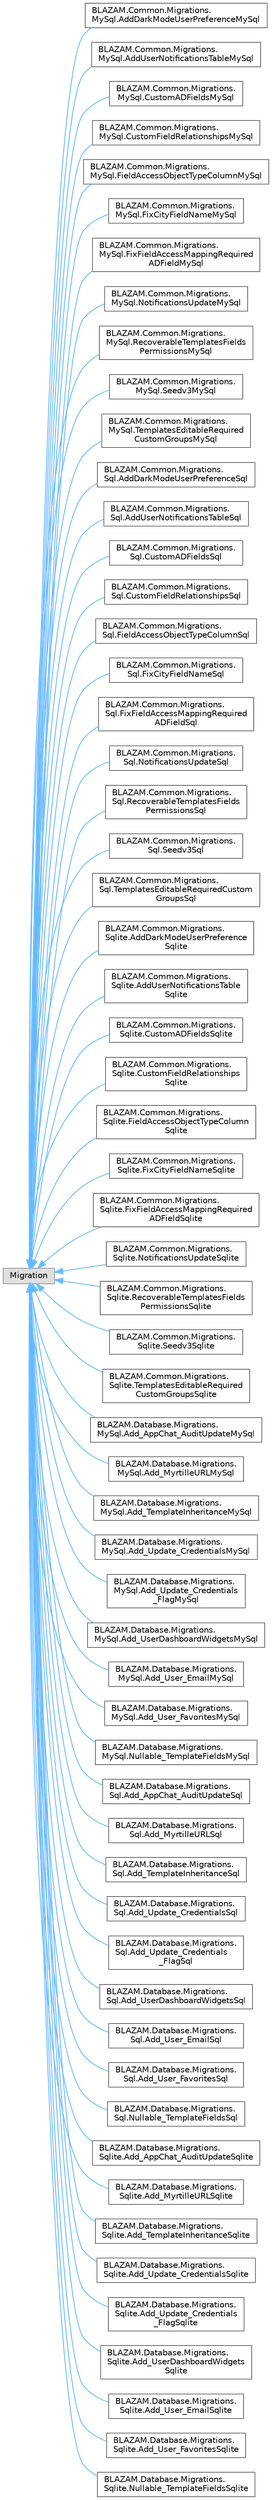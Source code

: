 digraph "Graphical Class Hierarchy"
{
 // LATEX_PDF_SIZE
  bgcolor="transparent";
  edge [fontname=Helvetica,fontsize=10,labelfontname=Helvetica,labelfontsize=10];
  node [fontname=Helvetica,fontsize=10,shape=box,height=0.2,width=0.4];
  rankdir="LR";
  Node0 [id="Node000000",label="Migration",height=0.2,width=0.4,color="grey60", fillcolor="#E0E0E0", style="filled",tooltip=" "];
  Node0 -> Node1 [id="edge170_Node000000_Node000001",dir="back",color="steelblue1",style="solid",tooltip=" "];
  Node1 [id="Node000001",label="BLAZAM.Common.Migrations.\lMySql.AddDarkModeUserPreferenceMySql",height=0.2,width=0.4,color="grey40", fillcolor="white", style="filled",URL="$class_b_l_a_z_a_m_1_1_common_1_1_migrations_1_1_my_sql_1_1_add_dark_mode_user_preference_my_sql.html",tooltip=" "];
  Node0 -> Node2 [id="edge171_Node000000_Node000002",dir="back",color="steelblue1",style="solid",tooltip=" "];
  Node2 [id="Node000002",label="BLAZAM.Common.Migrations.\lMySql.AddUserNotificationsTableMySql",height=0.2,width=0.4,color="grey40", fillcolor="white", style="filled",URL="$class_b_l_a_z_a_m_1_1_common_1_1_migrations_1_1_my_sql_1_1_add_user_notifications_table_my_sql.html",tooltip=" "];
  Node0 -> Node3 [id="edge172_Node000000_Node000003",dir="back",color="steelblue1",style="solid",tooltip=" "];
  Node3 [id="Node000003",label="BLAZAM.Common.Migrations.\lMySql.CustomADFieldsMySql",height=0.2,width=0.4,color="grey40", fillcolor="white", style="filled",URL="$class_b_l_a_z_a_m_1_1_common_1_1_migrations_1_1_my_sql_1_1_custom_a_d_fields_my_sql.html",tooltip=" "];
  Node0 -> Node4 [id="edge173_Node000000_Node000004",dir="back",color="steelblue1",style="solid",tooltip=" "];
  Node4 [id="Node000004",label="BLAZAM.Common.Migrations.\lMySql.CustomFieldRelationshipsMySql",height=0.2,width=0.4,color="grey40", fillcolor="white", style="filled",URL="$class_b_l_a_z_a_m_1_1_common_1_1_migrations_1_1_my_sql_1_1_custom_field_relationships_my_sql.html",tooltip=" "];
  Node0 -> Node5 [id="edge174_Node000000_Node000005",dir="back",color="steelblue1",style="solid",tooltip=" "];
  Node5 [id="Node000005",label="BLAZAM.Common.Migrations.\lMySql.FieldAccessObjectTypeColumnMySql",height=0.2,width=0.4,color="grey40", fillcolor="white", style="filled",URL="$class_b_l_a_z_a_m_1_1_common_1_1_migrations_1_1_my_sql_1_1_field_access_object_type_column_my_sql.html",tooltip=" "];
  Node0 -> Node6 [id="edge175_Node000000_Node000006",dir="back",color="steelblue1",style="solid",tooltip=" "];
  Node6 [id="Node000006",label="BLAZAM.Common.Migrations.\lMySql.FixCityFieldNameMySql",height=0.2,width=0.4,color="grey40", fillcolor="white", style="filled",URL="$class_b_l_a_z_a_m_1_1_common_1_1_migrations_1_1_my_sql_1_1_fix_city_field_name_my_sql.html",tooltip=" "];
  Node0 -> Node7 [id="edge176_Node000000_Node000007",dir="back",color="steelblue1",style="solid",tooltip=" "];
  Node7 [id="Node000007",label="BLAZAM.Common.Migrations.\lMySql.FixFieldAccessMappingRequired\lADFieldMySql",height=0.2,width=0.4,color="grey40", fillcolor="white", style="filled",URL="$class_b_l_a_z_a_m_1_1_common_1_1_migrations_1_1_my_sql_1_1_fix_field_access_mapping_required_a_d_field_my_sql.html",tooltip=" "];
  Node0 -> Node8 [id="edge177_Node000000_Node000008",dir="back",color="steelblue1",style="solid",tooltip=" "];
  Node8 [id="Node000008",label="BLAZAM.Common.Migrations.\lMySql.NotificationsUpdateMySql",height=0.2,width=0.4,color="grey40", fillcolor="white", style="filled",URL="$class_b_l_a_z_a_m_1_1_common_1_1_migrations_1_1_my_sql_1_1_notifications_update_my_sql.html",tooltip=" "];
  Node0 -> Node9 [id="edge178_Node000000_Node000009",dir="back",color="steelblue1",style="solid",tooltip=" "];
  Node9 [id="Node000009",label="BLAZAM.Common.Migrations.\lMySql.RecoverableTemplatesFields\lPermissionsMySql",height=0.2,width=0.4,color="grey40", fillcolor="white", style="filled",URL="$class_b_l_a_z_a_m_1_1_common_1_1_migrations_1_1_my_sql_1_1_recoverable_templates_fields_permissions_my_sql.html",tooltip=" "];
  Node0 -> Node10 [id="edge179_Node000000_Node000010",dir="back",color="steelblue1",style="solid",tooltip=" "];
  Node10 [id="Node000010",label="BLAZAM.Common.Migrations.\lMySql.Seedv3MySql",height=0.2,width=0.4,color="grey40", fillcolor="white", style="filled",URL="$class_b_l_a_z_a_m_1_1_common_1_1_migrations_1_1_my_sql_1_1_seedv3_my_sql.html",tooltip=" "];
  Node0 -> Node11 [id="edge180_Node000000_Node000011",dir="back",color="steelblue1",style="solid",tooltip=" "];
  Node11 [id="Node000011",label="BLAZAM.Common.Migrations.\lMySql.TemplatesEditableRequired\lCustomGroupsMySql",height=0.2,width=0.4,color="grey40", fillcolor="white", style="filled",URL="$class_b_l_a_z_a_m_1_1_common_1_1_migrations_1_1_my_sql_1_1_templates_editable_required_custom_groups_my_sql.html",tooltip=" "];
  Node0 -> Node12 [id="edge181_Node000000_Node000012",dir="back",color="steelblue1",style="solid",tooltip=" "];
  Node12 [id="Node000012",label="BLAZAM.Common.Migrations.\lSql.AddDarkModeUserPreferenceSql",height=0.2,width=0.4,color="grey40", fillcolor="white", style="filled",URL="$class_b_l_a_z_a_m_1_1_common_1_1_migrations_1_1_sql_1_1_add_dark_mode_user_preference_sql.html",tooltip=" "];
  Node0 -> Node13 [id="edge182_Node000000_Node000013",dir="back",color="steelblue1",style="solid",tooltip=" "];
  Node13 [id="Node000013",label="BLAZAM.Common.Migrations.\lSql.AddUserNotificationsTableSql",height=0.2,width=0.4,color="grey40", fillcolor="white", style="filled",URL="$class_b_l_a_z_a_m_1_1_common_1_1_migrations_1_1_sql_1_1_add_user_notifications_table_sql.html",tooltip=" "];
  Node0 -> Node14 [id="edge183_Node000000_Node000014",dir="back",color="steelblue1",style="solid",tooltip=" "];
  Node14 [id="Node000014",label="BLAZAM.Common.Migrations.\lSql.CustomADFieldsSql",height=0.2,width=0.4,color="grey40", fillcolor="white", style="filled",URL="$class_b_l_a_z_a_m_1_1_common_1_1_migrations_1_1_sql_1_1_custom_a_d_fields_sql.html",tooltip=" "];
  Node0 -> Node15 [id="edge184_Node000000_Node000015",dir="back",color="steelblue1",style="solid",tooltip=" "];
  Node15 [id="Node000015",label="BLAZAM.Common.Migrations.\lSql.CustomFieldRelationshipsSql",height=0.2,width=0.4,color="grey40", fillcolor="white", style="filled",URL="$class_b_l_a_z_a_m_1_1_common_1_1_migrations_1_1_sql_1_1_custom_field_relationships_sql.html",tooltip=" "];
  Node0 -> Node16 [id="edge185_Node000000_Node000016",dir="back",color="steelblue1",style="solid",tooltip=" "];
  Node16 [id="Node000016",label="BLAZAM.Common.Migrations.\lSql.FieldAccessObjectTypeColumnSql",height=0.2,width=0.4,color="grey40", fillcolor="white", style="filled",URL="$class_b_l_a_z_a_m_1_1_common_1_1_migrations_1_1_sql_1_1_field_access_object_type_column_sql.html",tooltip=" "];
  Node0 -> Node17 [id="edge186_Node000000_Node000017",dir="back",color="steelblue1",style="solid",tooltip=" "];
  Node17 [id="Node000017",label="BLAZAM.Common.Migrations.\lSql.FixCityFieldNameSql",height=0.2,width=0.4,color="grey40", fillcolor="white", style="filled",URL="$class_b_l_a_z_a_m_1_1_common_1_1_migrations_1_1_sql_1_1_fix_city_field_name_sql.html",tooltip=" "];
  Node0 -> Node18 [id="edge187_Node000000_Node000018",dir="back",color="steelblue1",style="solid",tooltip=" "];
  Node18 [id="Node000018",label="BLAZAM.Common.Migrations.\lSql.FixFieldAccessMappingRequired\lADFieldSql",height=0.2,width=0.4,color="grey40", fillcolor="white", style="filled",URL="$class_b_l_a_z_a_m_1_1_common_1_1_migrations_1_1_sql_1_1_fix_field_access_mapping_required_a_d_field_sql.html",tooltip=" "];
  Node0 -> Node19 [id="edge188_Node000000_Node000019",dir="back",color="steelblue1",style="solid",tooltip=" "];
  Node19 [id="Node000019",label="BLAZAM.Common.Migrations.\lSql.NotificationsUpdateSql",height=0.2,width=0.4,color="grey40", fillcolor="white", style="filled",URL="$class_b_l_a_z_a_m_1_1_common_1_1_migrations_1_1_sql_1_1_notifications_update_sql.html",tooltip=" "];
  Node0 -> Node20 [id="edge189_Node000000_Node000020",dir="back",color="steelblue1",style="solid",tooltip=" "];
  Node20 [id="Node000020",label="BLAZAM.Common.Migrations.\lSql.RecoverableTemplatesFields\lPermissionsSql",height=0.2,width=0.4,color="grey40", fillcolor="white", style="filled",URL="$class_b_l_a_z_a_m_1_1_common_1_1_migrations_1_1_sql_1_1_recoverable_templates_fields_permissions_sql.html",tooltip=" "];
  Node0 -> Node21 [id="edge190_Node000000_Node000021",dir="back",color="steelblue1",style="solid",tooltip=" "];
  Node21 [id="Node000021",label="BLAZAM.Common.Migrations.\lSql.Seedv3Sql",height=0.2,width=0.4,color="grey40", fillcolor="white", style="filled",URL="$class_b_l_a_z_a_m_1_1_common_1_1_migrations_1_1_sql_1_1_seedv3_sql.html",tooltip=" "];
  Node0 -> Node22 [id="edge191_Node000000_Node000022",dir="back",color="steelblue1",style="solid",tooltip=" "];
  Node22 [id="Node000022",label="BLAZAM.Common.Migrations.\lSql.TemplatesEditableRequiredCustom\lGroupsSql",height=0.2,width=0.4,color="grey40", fillcolor="white", style="filled",URL="$class_b_l_a_z_a_m_1_1_common_1_1_migrations_1_1_sql_1_1_templates_editable_required_custom_groups_sql.html",tooltip=" "];
  Node0 -> Node23 [id="edge192_Node000000_Node000023",dir="back",color="steelblue1",style="solid",tooltip=" "];
  Node23 [id="Node000023",label="BLAZAM.Common.Migrations.\lSqlite.AddDarkModeUserPreference\lSqlite",height=0.2,width=0.4,color="grey40", fillcolor="white", style="filled",URL="$class_b_l_a_z_a_m_1_1_common_1_1_migrations_1_1_sqlite_1_1_add_dark_mode_user_preference_sqlite.html",tooltip=" "];
  Node0 -> Node24 [id="edge193_Node000000_Node000024",dir="back",color="steelblue1",style="solid",tooltip=" "];
  Node24 [id="Node000024",label="BLAZAM.Common.Migrations.\lSqlite.AddUserNotificationsTable\lSqlite",height=0.2,width=0.4,color="grey40", fillcolor="white", style="filled",URL="$class_b_l_a_z_a_m_1_1_common_1_1_migrations_1_1_sqlite_1_1_add_user_notifications_table_sqlite.html",tooltip=" "];
  Node0 -> Node25 [id="edge194_Node000000_Node000025",dir="back",color="steelblue1",style="solid",tooltip=" "];
  Node25 [id="Node000025",label="BLAZAM.Common.Migrations.\lSqlite.CustomADFieldsSqlite",height=0.2,width=0.4,color="grey40", fillcolor="white", style="filled",URL="$class_b_l_a_z_a_m_1_1_common_1_1_migrations_1_1_sqlite_1_1_custom_a_d_fields_sqlite.html",tooltip=" "];
  Node0 -> Node26 [id="edge195_Node000000_Node000026",dir="back",color="steelblue1",style="solid",tooltip=" "];
  Node26 [id="Node000026",label="BLAZAM.Common.Migrations.\lSqlite.CustomFieldRelationships\lSqlite",height=0.2,width=0.4,color="grey40", fillcolor="white", style="filled",URL="$class_b_l_a_z_a_m_1_1_common_1_1_migrations_1_1_sqlite_1_1_custom_field_relationships_sqlite.html",tooltip=" "];
  Node0 -> Node27 [id="edge196_Node000000_Node000027",dir="back",color="steelblue1",style="solid",tooltip=" "];
  Node27 [id="Node000027",label="BLAZAM.Common.Migrations.\lSqlite.FieldAccessObjectTypeColumn\lSqlite",height=0.2,width=0.4,color="grey40", fillcolor="white", style="filled",URL="$class_b_l_a_z_a_m_1_1_common_1_1_migrations_1_1_sqlite_1_1_field_access_object_type_column_sqlite.html",tooltip=" "];
  Node0 -> Node28 [id="edge197_Node000000_Node000028",dir="back",color="steelblue1",style="solid",tooltip=" "];
  Node28 [id="Node000028",label="BLAZAM.Common.Migrations.\lSqlite.FixCityFieldNameSqlite",height=0.2,width=0.4,color="grey40", fillcolor="white", style="filled",URL="$class_b_l_a_z_a_m_1_1_common_1_1_migrations_1_1_sqlite_1_1_fix_city_field_name_sqlite.html",tooltip=" "];
  Node0 -> Node29 [id="edge198_Node000000_Node000029",dir="back",color="steelblue1",style="solid",tooltip=" "];
  Node29 [id="Node000029",label="BLAZAM.Common.Migrations.\lSqlite.FixFieldAccessMappingRequired\lADFieldSqlite",height=0.2,width=0.4,color="grey40", fillcolor="white", style="filled",URL="$class_b_l_a_z_a_m_1_1_common_1_1_migrations_1_1_sqlite_1_1_fix_field_access_mapping_required_a_d_field_sqlite.html",tooltip=" "];
  Node0 -> Node30 [id="edge199_Node000000_Node000030",dir="back",color="steelblue1",style="solid",tooltip=" "];
  Node30 [id="Node000030",label="BLAZAM.Common.Migrations.\lSqlite.NotificationsUpdateSqlite",height=0.2,width=0.4,color="grey40", fillcolor="white", style="filled",URL="$class_b_l_a_z_a_m_1_1_common_1_1_migrations_1_1_sqlite_1_1_notifications_update_sqlite.html",tooltip=" "];
  Node0 -> Node31 [id="edge200_Node000000_Node000031",dir="back",color="steelblue1",style="solid",tooltip=" "];
  Node31 [id="Node000031",label="BLAZAM.Common.Migrations.\lSqlite.RecoverableTemplatesFields\lPermissionsSqlite",height=0.2,width=0.4,color="grey40", fillcolor="white", style="filled",URL="$class_b_l_a_z_a_m_1_1_common_1_1_migrations_1_1_sqlite_1_1_recoverable_templates_fields_permissions_sqlite.html",tooltip=" "];
  Node0 -> Node32 [id="edge201_Node000000_Node000032",dir="back",color="steelblue1",style="solid",tooltip=" "];
  Node32 [id="Node000032",label="BLAZAM.Common.Migrations.\lSqlite.Seedv3Sqlite",height=0.2,width=0.4,color="grey40", fillcolor="white", style="filled",URL="$class_b_l_a_z_a_m_1_1_common_1_1_migrations_1_1_sqlite_1_1_seedv3_sqlite.html",tooltip=" "];
  Node0 -> Node33 [id="edge202_Node000000_Node000033",dir="back",color="steelblue1",style="solid",tooltip=" "];
  Node33 [id="Node000033",label="BLAZAM.Common.Migrations.\lSqlite.TemplatesEditableRequired\lCustomGroupsSqlite",height=0.2,width=0.4,color="grey40", fillcolor="white", style="filled",URL="$class_b_l_a_z_a_m_1_1_common_1_1_migrations_1_1_sqlite_1_1_templates_editable_required_custom_groups_sqlite.html",tooltip=" "];
  Node0 -> Node34 [id="edge203_Node000000_Node000034",dir="back",color="steelblue1",style="solid",tooltip=" "];
  Node34 [id="Node000034",label="BLAZAM.Database.Migrations.\lMySql.Add_AppChat_AuditUpdateMySql",height=0.2,width=0.4,color="grey40", fillcolor="white", style="filled",URL="$class_b_l_a_z_a_m_1_1_database_1_1_migrations_1_1_my_sql_1_1_add___app_chat___audit_update_my_sql.html",tooltip=" "];
  Node0 -> Node35 [id="edge204_Node000000_Node000035",dir="back",color="steelblue1",style="solid",tooltip=" "];
  Node35 [id="Node000035",label="BLAZAM.Database.Migrations.\lMySql.Add_MyrtilleURLMySql",height=0.2,width=0.4,color="grey40", fillcolor="white", style="filled",URL="$class_b_l_a_z_a_m_1_1_database_1_1_migrations_1_1_my_sql_1_1_add___myrtille_u_r_l_my_sql.html",tooltip=" "];
  Node0 -> Node36 [id="edge205_Node000000_Node000036",dir="back",color="steelblue1",style="solid",tooltip=" "];
  Node36 [id="Node000036",label="BLAZAM.Database.Migrations.\lMySql.Add_TemplateInheritanceMySql",height=0.2,width=0.4,color="grey40", fillcolor="white", style="filled",URL="$class_b_l_a_z_a_m_1_1_database_1_1_migrations_1_1_my_sql_1_1_add___template_inheritance_my_sql.html",tooltip=" "];
  Node0 -> Node37 [id="edge206_Node000000_Node000037",dir="back",color="steelblue1",style="solid",tooltip=" "];
  Node37 [id="Node000037",label="BLAZAM.Database.Migrations.\lMySql.Add_Update_CredentialsMySql",height=0.2,width=0.4,color="grey40", fillcolor="white", style="filled",URL="$class_b_l_a_z_a_m_1_1_database_1_1_migrations_1_1_my_sql_1_1_add___update___credentials_my_sql.html",tooltip=" "];
  Node0 -> Node38 [id="edge207_Node000000_Node000038",dir="back",color="steelblue1",style="solid",tooltip=" "];
  Node38 [id="Node000038",label="BLAZAM.Database.Migrations.\lMySql.Add_Update_Credentials\l_FlagMySql",height=0.2,width=0.4,color="grey40", fillcolor="white", style="filled",URL="$class_b_l_a_z_a_m_1_1_database_1_1_migrations_1_1_my_sql_1_1_add___update___credentials___flag_my_sql.html",tooltip=" "];
  Node0 -> Node39 [id="edge208_Node000000_Node000039",dir="back",color="steelblue1",style="solid",tooltip=" "];
  Node39 [id="Node000039",label="BLAZAM.Database.Migrations.\lMySql.Add_UserDashboardWidgetsMySql",height=0.2,width=0.4,color="grey40", fillcolor="white", style="filled",URL="$class_b_l_a_z_a_m_1_1_database_1_1_migrations_1_1_my_sql_1_1_add___user_dashboard_widgets_my_sql.html",tooltip=" "];
  Node0 -> Node40 [id="edge209_Node000000_Node000040",dir="back",color="steelblue1",style="solid",tooltip=" "];
  Node40 [id="Node000040",label="BLAZAM.Database.Migrations.\lMySql.Add_User_EmailMySql",height=0.2,width=0.4,color="grey40", fillcolor="white", style="filled",URL="$class_b_l_a_z_a_m_1_1_database_1_1_migrations_1_1_my_sql_1_1_add___user___email_my_sql.html",tooltip=" "];
  Node0 -> Node41 [id="edge210_Node000000_Node000041",dir="back",color="steelblue1",style="solid",tooltip=" "];
  Node41 [id="Node000041",label="BLAZAM.Database.Migrations.\lMySql.Add_User_FavoritesMySql",height=0.2,width=0.4,color="grey40", fillcolor="white", style="filled",URL="$class_b_l_a_z_a_m_1_1_database_1_1_migrations_1_1_my_sql_1_1_add___user___favorites_my_sql.html",tooltip=" "];
  Node0 -> Node42 [id="edge211_Node000000_Node000042",dir="back",color="steelblue1",style="solid",tooltip=" "];
  Node42 [id="Node000042",label="BLAZAM.Database.Migrations.\lMySql.Nullable_TemplateFieldsMySql",height=0.2,width=0.4,color="grey40", fillcolor="white", style="filled",URL="$class_b_l_a_z_a_m_1_1_database_1_1_migrations_1_1_my_sql_1_1_nullable___template_fields_my_sql.html",tooltip=" "];
  Node0 -> Node43 [id="edge212_Node000000_Node000043",dir="back",color="steelblue1",style="solid",tooltip=" "];
  Node43 [id="Node000043",label="BLAZAM.Database.Migrations.\lSql.Add_AppChat_AuditUpdateSql",height=0.2,width=0.4,color="grey40", fillcolor="white", style="filled",URL="$class_b_l_a_z_a_m_1_1_database_1_1_migrations_1_1_sql_1_1_add___app_chat___audit_update_sql.html",tooltip=" "];
  Node0 -> Node44 [id="edge213_Node000000_Node000044",dir="back",color="steelblue1",style="solid",tooltip=" "];
  Node44 [id="Node000044",label="BLAZAM.Database.Migrations.\lSql.Add_MyrtilleURLSql",height=0.2,width=0.4,color="grey40", fillcolor="white", style="filled",URL="$class_b_l_a_z_a_m_1_1_database_1_1_migrations_1_1_sql_1_1_add___myrtille_u_r_l_sql.html",tooltip=" "];
  Node0 -> Node45 [id="edge214_Node000000_Node000045",dir="back",color="steelblue1",style="solid",tooltip=" "];
  Node45 [id="Node000045",label="BLAZAM.Database.Migrations.\lSql.Add_TemplateInheritanceSql",height=0.2,width=0.4,color="grey40", fillcolor="white", style="filled",URL="$class_b_l_a_z_a_m_1_1_database_1_1_migrations_1_1_sql_1_1_add___template_inheritance_sql.html",tooltip=" "];
  Node0 -> Node46 [id="edge215_Node000000_Node000046",dir="back",color="steelblue1",style="solid",tooltip=" "];
  Node46 [id="Node000046",label="BLAZAM.Database.Migrations.\lSql.Add_Update_CredentialsSql",height=0.2,width=0.4,color="grey40", fillcolor="white", style="filled",URL="$class_b_l_a_z_a_m_1_1_database_1_1_migrations_1_1_sql_1_1_add___update___credentials_sql.html",tooltip=" "];
  Node0 -> Node47 [id="edge216_Node000000_Node000047",dir="back",color="steelblue1",style="solid",tooltip=" "];
  Node47 [id="Node000047",label="BLAZAM.Database.Migrations.\lSql.Add_Update_Credentials\l_FlagSql",height=0.2,width=0.4,color="grey40", fillcolor="white", style="filled",URL="$class_b_l_a_z_a_m_1_1_database_1_1_migrations_1_1_sql_1_1_add___update___credentials___flag_sql.html",tooltip=" "];
  Node0 -> Node48 [id="edge217_Node000000_Node000048",dir="back",color="steelblue1",style="solid",tooltip=" "];
  Node48 [id="Node000048",label="BLAZAM.Database.Migrations.\lSql.Add_UserDashboardWidgetsSql",height=0.2,width=0.4,color="grey40", fillcolor="white", style="filled",URL="$class_b_l_a_z_a_m_1_1_database_1_1_migrations_1_1_sql_1_1_add___user_dashboard_widgets_sql.html",tooltip=" "];
  Node0 -> Node49 [id="edge218_Node000000_Node000049",dir="back",color="steelblue1",style="solid",tooltip=" "];
  Node49 [id="Node000049",label="BLAZAM.Database.Migrations.\lSql.Add_User_EmailSql",height=0.2,width=0.4,color="grey40", fillcolor="white", style="filled",URL="$class_b_l_a_z_a_m_1_1_database_1_1_migrations_1_1_sql_1_1_add___user___email_sql.html",tooltip=" "];
  Node0 -> Node50 [id="edge219_Node000000_Node000050",dir="back",color="steelblue1",style="solid",tooltip=" "];
  Node50 [id="Node000050",label="BLAZAM.Database.Migrations.\lSql.Add_User_FavoritesSql",height=0.2,width=0.4,color="grey40", fillcolor="white", style="filled",URL="$class_b_l_a_z_a_m_1_1_database_1_1_migrations_1_1_sql_1_1_add___user___favorites_sql.html",tooltip=" "];
  Node0 -> Node51 [id="edge220_Node000000_Node000051",dir="back",color="steelblue1",style="solid",tooltip=" "];
  Node51 [id="Node000051",label="BLAZAM.Database.Migrations.\lSql.Nullable_TemplateFieldsSql",height=0.2,width=0.4,color="grey40", fillcolor="white", style="filled",URL="$class_b_l_a_z_a_m_1_1_database_1_1_migrations_1_1_sql_1_1_nullable___template_fields_sql.html",tooltip=" "];
  Node0 -> Node52 [id="edge221_Node000000_Node000052",dir="back",color="steelblue1",style="solid",tooltip=" "];
  Node52 [id="Node000052",label="BLAZAM.Database.Migrations.\lSqlite.Add_AppChat_AuditUpdateSqlite",height=0.2,width=0.4,color="grey40", fillcolor="white", style="filled",URL="$class_b_l_a_z_a_m_1_1_database_1_1_migrations_1_1_sqlite_1_1_add___app_chat___audit_update_sqlite.html",tooltip=" "];
  Node0 -> Node53 [id="edge222_Node000000_Node000053",dir="back",color="steelblue1",style="solid",tooltip=" "];
  Node53 [id="Node000053",label="BLAZAM.Database.Migrations.\lSqlite.Add_MyrtilleURLSqlite",height=0.2,width=0.4,color="grey40", fillcolor="white", style="filled",URL="$class_b_l_a_z_a_m_1_1_database_1_1_migrations_1_1_sqlite_1_1_add___myrtille_u_r_l_sqlite.html",tooltip=" "];
  Node0 -> Node54 [id="edge223_Node000000_Node000054",dir="back",color="steelblue1",style="solid",tooltip=" "];
  Node54 [id="Node000054",label="BLAZAM.Database.Migrations.\lSqlite.Add_TemplateInheritanceSqlite",height=0.2,width=0.4,color="grey40", fillcolor="white", style="filled",URL="$class_b_l_a_z_a_m_1_1_database_1_1_migrations_1_1_sqlite_1_1_add___template_inheritance_sqlite.html",tooltip=" "];
  Node0 -> Node55 [id="edge224_Node000000_Node000055",dir="back",color="steelblue1",style="solid",tooltip=" "];
  Node55 [id="Node000055",label="BLAZAM.Database.Migrations.\lSqlite.Add_Update_CredentialsSqlite",height=0.2,width=0.4,color="grey40", fillcolor="white", style="filled",URL="$class_b_l_a_z_a_m_1_1_database_1_1_migrations_1_1_sqlite_1_1_add___update___credentials_sqlite.html",tooltip=" "];
  Node0 -> Node56 [id="edge225_Node000000_Node000056",dir="back",color="steelblue1",style="solid",tooltip=" "];
  Node56 [id="Node000056",label="BLAZAM.Database.Migrations.\lSqlite.Add_Update_Credentials\l_FlagSqlite",height=0.2,width=0.4,color="grey40", fillcolor="white", style="filled",URL="$class_b_l_a_z_a_m_1_1_database_1_1_migrations_1_1_sqlite_1_1_add___update___credentials___flag_sqlite.html",tooltip=" "];
  Node0 -> Node57 [id="edge226_Node000000_Node000057",dir="back",color="steelblue1",style="solid",tooltip=" "];
  Node57 [id="Node000057",label="BLAZAM.Database.Migrations.\lSqlite.Add_UserDashboardWidgets\lSqlite",height=0.2,width=0.4,color="grey40", fillcolor="white", style="filled",URL="$class_b_l_a_z_a_m_1_1_database_1_1_migrations_1_1_sqlite_1_1_add___user_dashboard_widgets_sqlite.html",tooltip=" "];
  Node0 -> Node58 [id="edge227_Node000000_Node000058",dir="back",color="steelblue1",style="solid",tooltip=" "];
  Node58 [id="Node000058",label="BLAZAM.Database.Migrations.\lSqlite.Add_User_EmailSqlite",height=0.2,width=0.4,color="grey40", fillcolor="white", style="filled",URL="$class_b_l_a_z_a_m_1_1_database_1_1_migrations_1_1_sqlite_1_1_add___user___email_sqlite.html",tooltip=" "];
  Node0 -> Node59 [id="edge228_Node000000_Node000059",dir="back",color="steelblue1",style="solid",tooltip=" "];
  Node59 [id="Node000059",label="BLAZAM.Database.Migrations.\lSqlite.Add_User_FavoritesSqlite",height=0.2,width=0.4,color="grey40", fillcolor="white", style="filled",URL="$class_b_l_a_z_a_m_1_1_database_1_1_migrations_1_1_sqlite_1_1_add___user___favorites_sqlite.html",tooltip=" "];
  Node0 -> Node60 [id="edge229_Node000000_Node000060",dir="back",color="steelblue1",style="solid",tooltip=" "];
  Node60 [id="Node000060",label="BLAZAM.Database.Migrations.\lSqlite.Nullable_TemplateFieldsSqlite",height=0.2,width=0.4,color="grey40", fillcolor="white", style="filled",URL="$class_b_l_a_z_a_m_1_1_database_1_1_migrations_1_1_sqlite_1_1_nullable___template_fields_sqlite.html",tooltip=" "];
}
